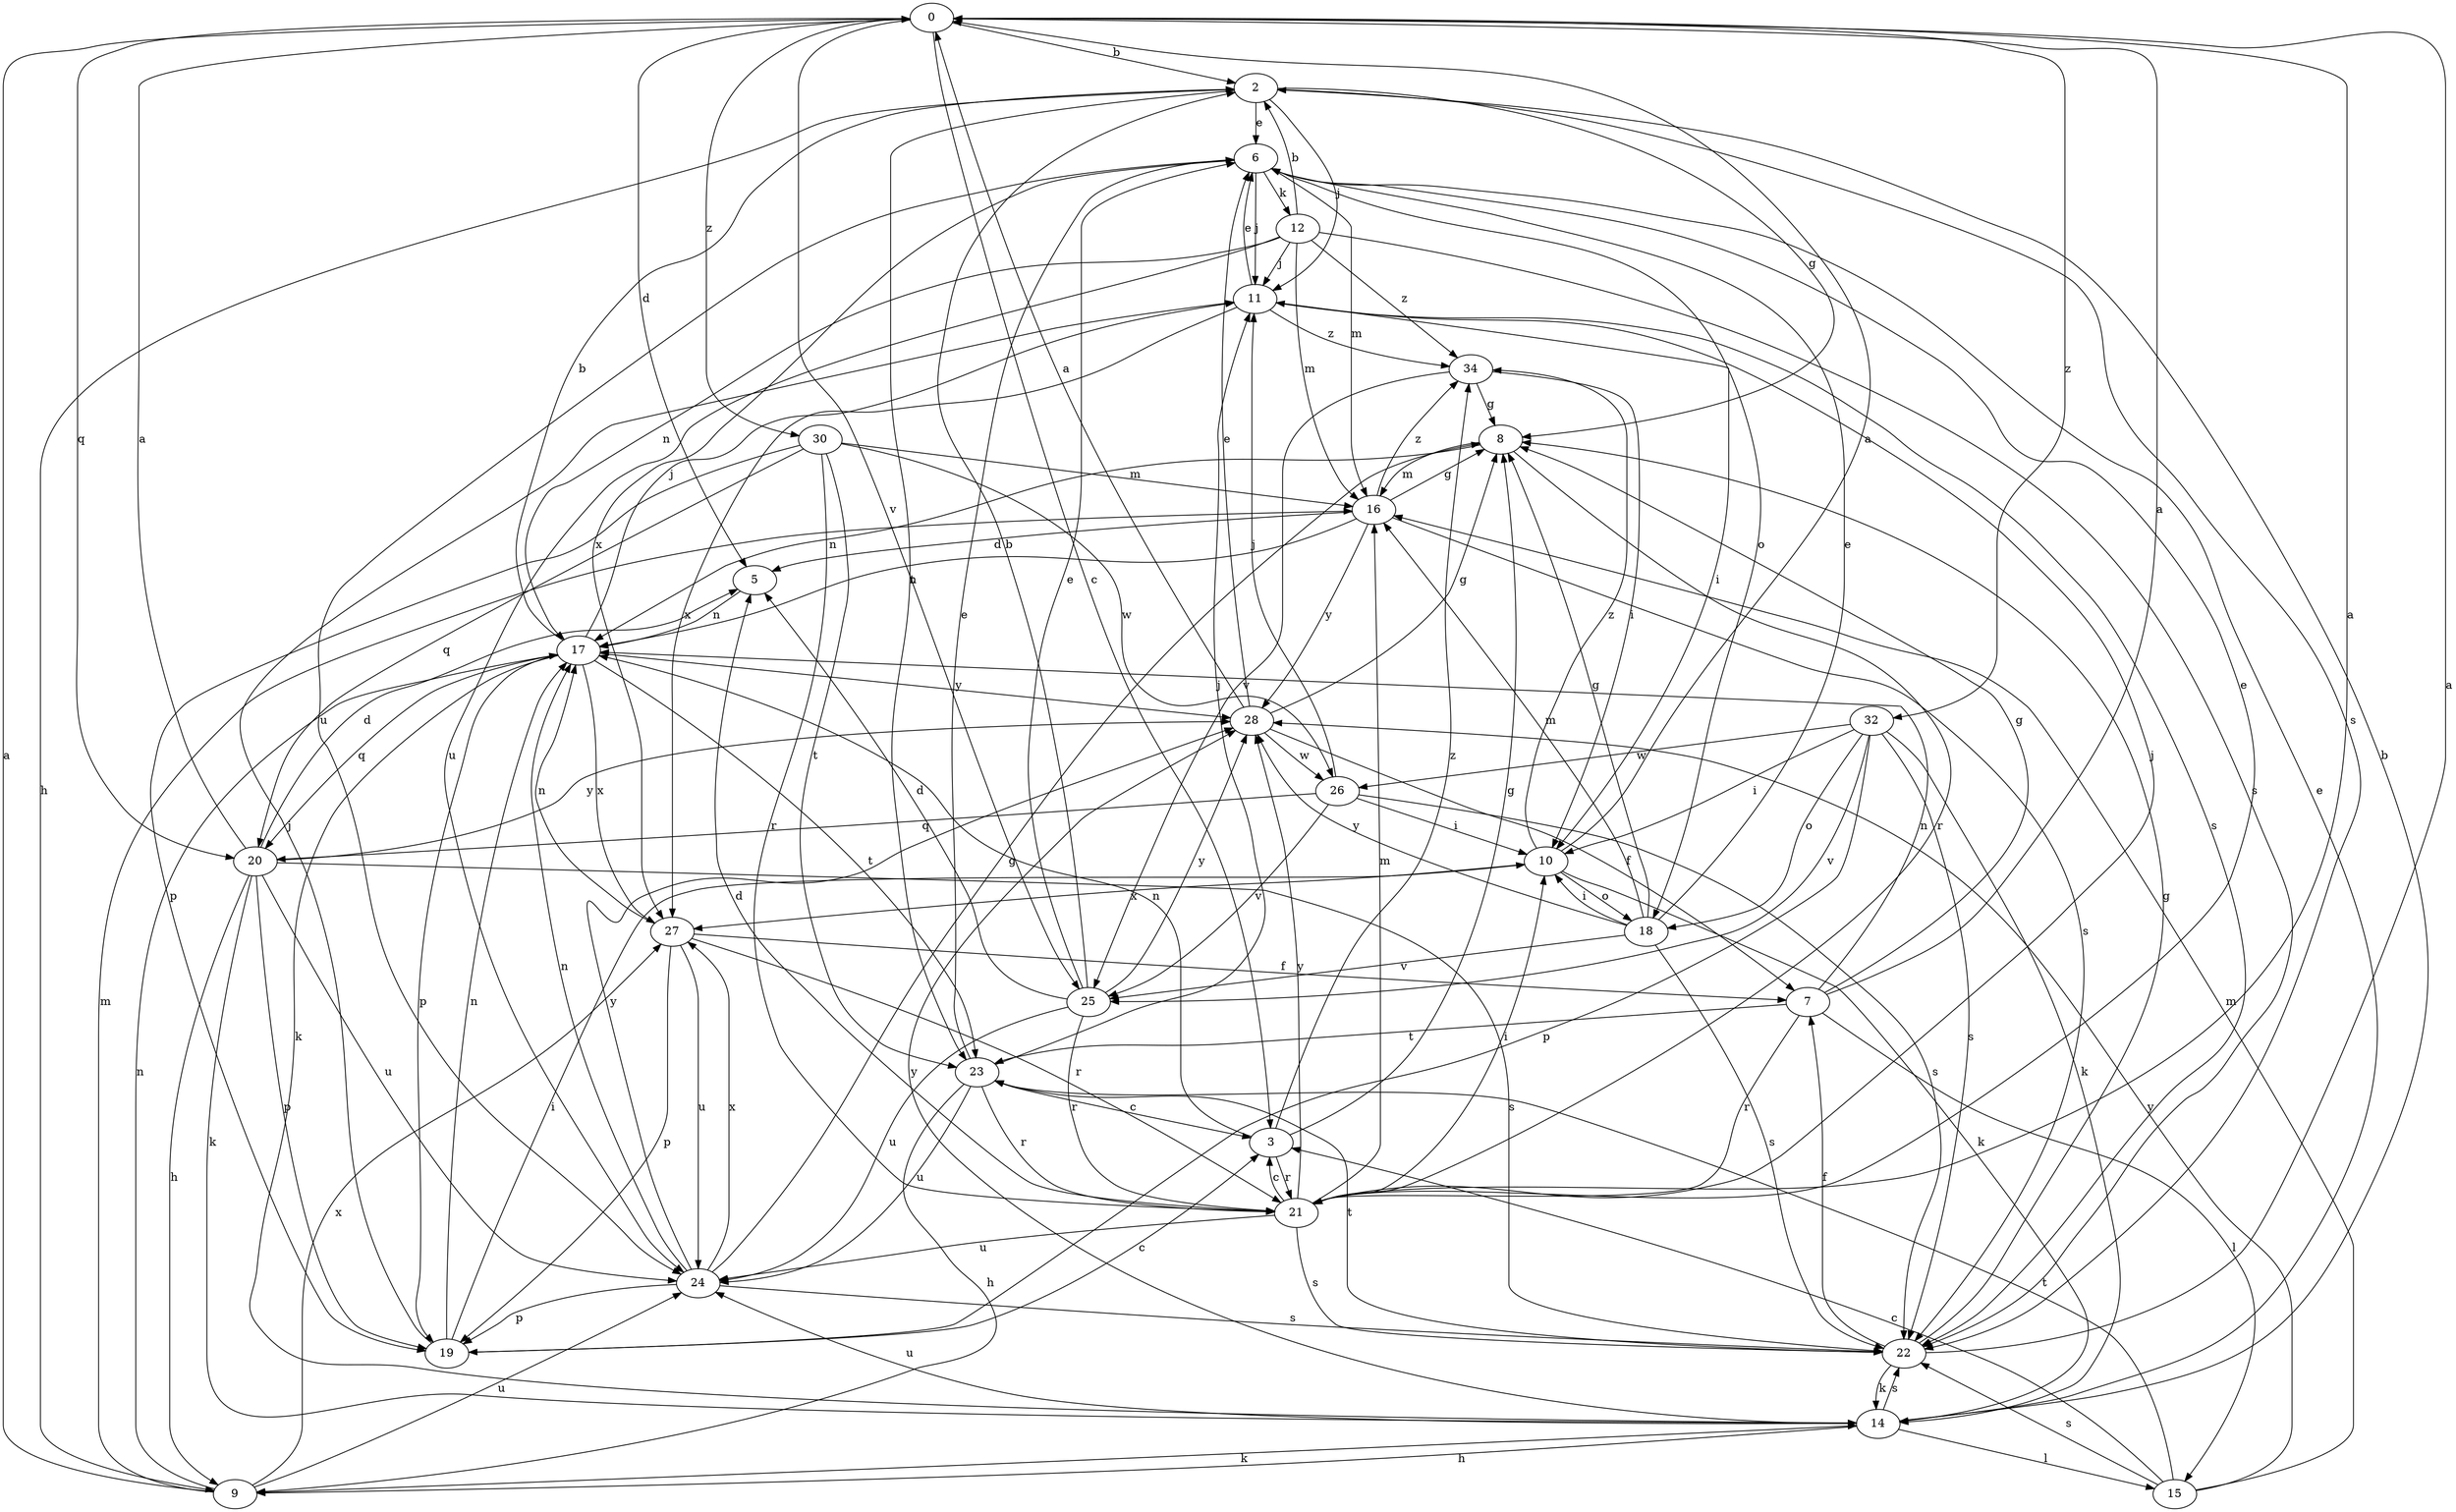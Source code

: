 strict digraph  {
0;
2;
3;
5;
6;
7;
8;
9;
10;
11;
12;
14;
15;
16;
17;
18;
19;
20;
21;
22;
23;
24;
25;
26;
27;
28;
30;
32;
34;
0 -> 2  [label=b];
0 -> 3  [label=c];
0 -> 5  [label=d];
0 -> 20  [label=q];
0 -> 25  [label=v];
0 -> 30  [label=z];
0 -> 32  [label=z];
2 -> 6  [label=e];
2 -> 8  [label=g];
2 -> 9  [label=h];
2 -> 11  [label=j];
2 -> 22  [label=s];
2 -> 23  [label=t];
3 -> 8  [label=g];
3 -> 17  [label=n];
3 -> 21  [label=r];
3 -> 34  [label=z];
5 -> 17  [label=n];
6 -> 11  [label=j];
6 -> 12  [label=k];
6 -> 16  [label=m];
6 -> 18  [label=o];
6 -> 24  [label=u];
6 -> 27  [label=x];
7 -> 0  [label=a];
7 -> 8  [label=g];
7 -> 15  [label=l];
7 -> 17  [label=n];
7 -> 21  [label=r];
7 -> 23  [label=t];
8 -> 16  [label=m];
8 -> 17  [label=n];
8 -> 21  [label=r];
9 -> 0  [label=a];
9 -> 14  [label=k];
9 -> 16  [label=m];
9 -> 17  [label=n];
9 -> 24  [label=u];
9 -> 27  [label=x];
10 -> 0  [label=a];
10 -> 14  [label=k];
10 -> 18  [label=o];
10 -> 27  [label=x];
10 -> 34  [label=z];
11 -> 6  [label=e];
11 -> 10  [label=i];
11 -> 22  [label=s];
11 -> 27  [label=x];
11 -> 34  [label=z];
12 -> 2  [label=b];
12 -> 11  [label=j];
12 -> 16  [label=m];
12 -> 17  [label=n];
12 -> 22  [label=s];
12 -> 24  [label=u];
12 -> 34  [label=z];
14 -> 2  [label=b];
14 -> 6  [label=e];
14 -> 9  [label=h];
14 -> 15  [label=l];
14 -> 22  [label=s];
14 -> 24  [label=u];
14 -> 28  [label=y];
15 -> 3  [label=c];
15 -> 16  [label=m];
15 -> 22  [label=s];
15 -> 23  [label=t];
15 -> 28  [label=y];
16 -> 5  [label=d];
16 -> 8  [label=g];
16 -> 17  [label=n];
16 -> 22  [label=s];
16 -> 28  [label=y];
16 -> 34  [label=z];
17 -> 2  [label=b];
17 -> 11  [label=j];
17 -> 14  [label=k];
17 -> 19  [label=p];
17 -> 20  [label=q];
17 -> 23  [label=t];
17 -> 27  [label=x];
17 -> 28  [label=y];
18 -> 6  [label=e];
18 -> 8  [label=g];
18 -> 10  [label=i];
18 -> 16  [label=m];
18 -> 22  [label=s];
18 -> 25  [label=v];
18 -> 28  [label=y];
19 -> 3  [label=c];
19 -> 10  [label=i];
19 -> 11  [label=j];
19 -> 17  [label=n];
20 -> 0  [label=a];
20 -> 5  [label=d];
20 -> 9  [label=h];
20 -> 14  [label=k];
20 -> 19  [label=p];
20 -> 22  [label=s];
20 -> 24  [label=u];
20 -> 28  [label=y];
21 -> 0  [label=a];
21 -> 3  [label=c];
21 -> 5  [label=d];
21 -> 6  [label=e];
21 -> 10  [label=i];
21 -> 11  [label=j];
21 -> 16  [label=m];
21 -> 22  [label=s];
21 -> 24  [label=u];
21 -> 28  [label=y];
22 -> 0  [label=a];
22 -> 7  [label=f];
22 -> 8  [label=g];
22 -> 14  [label=k];
22 -> 23  [label=t];
23 -> 3  [label=c];
23 -> 6  [label=e];
23 -> 9  [label=h];
23 -> 11  [label=j];
23 -> 21  [label=r];
23 -> 24  [label=u];
24 -> 8  [label=g];
24 -> 17  [label=n];
24 -> 19  [label=p];
24 -> 22  [label=s];
24 -> 27  [label=x];
24 -> 28  [label=y];
25 -> 2  [label=b];
25 -> 5  [label=d];
25 -> 6  [label=e];
25 -> 21  [label=r];
25 -> 24  [label=u];
25 -> 28  [label=y];
26 -> 10  [label=i];
26 -> 11  [label=j];
26 -> 20  [label=q];
26 -> 22  [label=s];
26 -> 25  [label=v];
27 -> 7  [label=f];
27 -> 17  [label=n];
27 -> 19  [label=p];
27 -> 21  [label=r];
27 -> 24  [label=u];
28 -> 0  [label=a];
28 -> 6  [label=e];
28 -> 7  [label=f];
28 -> 8  [label=g];
28 -> 26  [label=w];
30 -> 16  [label=m];
30 -> 19  [label=p];
30 -> 20  [label=q];
30 -> 21  [label=r];
30 -> 23  [label=t];
30 -> 26  [label=w];
32 -> 10  [label=i];
32 -> 14  [label=k];
32 -> 18  [label=o];
32 -> 19  [label=p];
32 -> 22  [label=s];
32 -> 25  [label=v];
32 -> 26  [label=w];
34 -> 8  [label=g];
34 -> 10  [label=i];
34 -> 25  [label=v];
}
